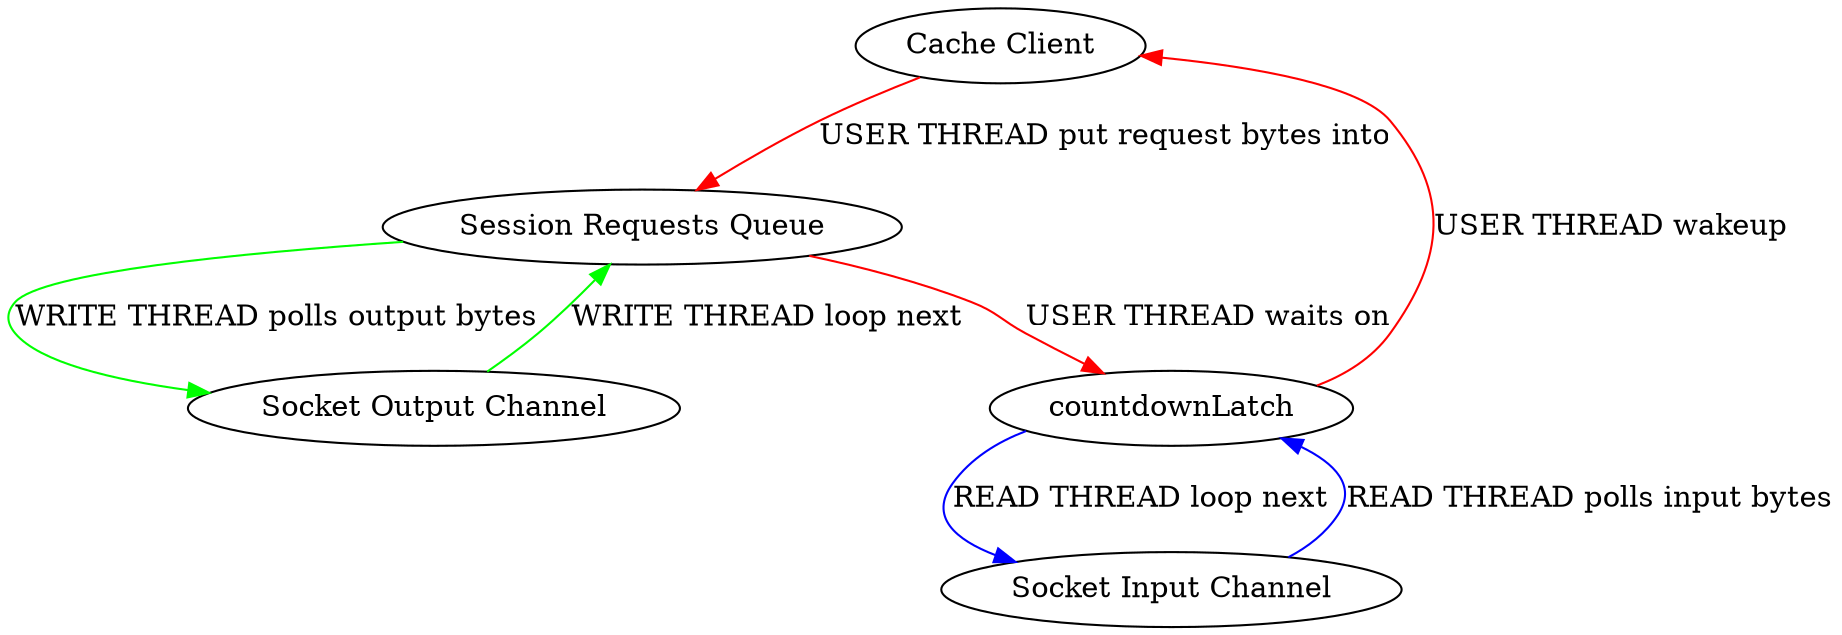 
digraph overview {
    cacheClient [ label="Cache Client" ];

    sessionsQueue [ label="Session Requests Queue"];

    inputSocket [ label="Socket Input Channel" ];
    outputSocket [ label="Socket Output Channel" ];

    {
    edge [ color="blue" ];
    inputSocket -> countdownLatch [ label="READ THREAD polls input bytes" ];
    countdownLatch -> inputSocket [ label="READ THREAD loop next" ];
    }

    {
    edge [ color="green" ];
    sessionsQueue -> outputSocket [ label="WRITE THREAD polls output bytes" ];
    outputSocket -> sessionsQueue [ label="WRITE THREAD loop next" ];
    }

    {
    edge [ color="red" ];
    cacheClient -> sessionsQueue [ label="USER THREAD put request bytes into" ];
    sessionsQueue -> countdownLatch [ label="USER THREAD waits on" ];
    countdownLatch -> cacheClient [ label="USER THREAD wakeup" ];
    }
}
